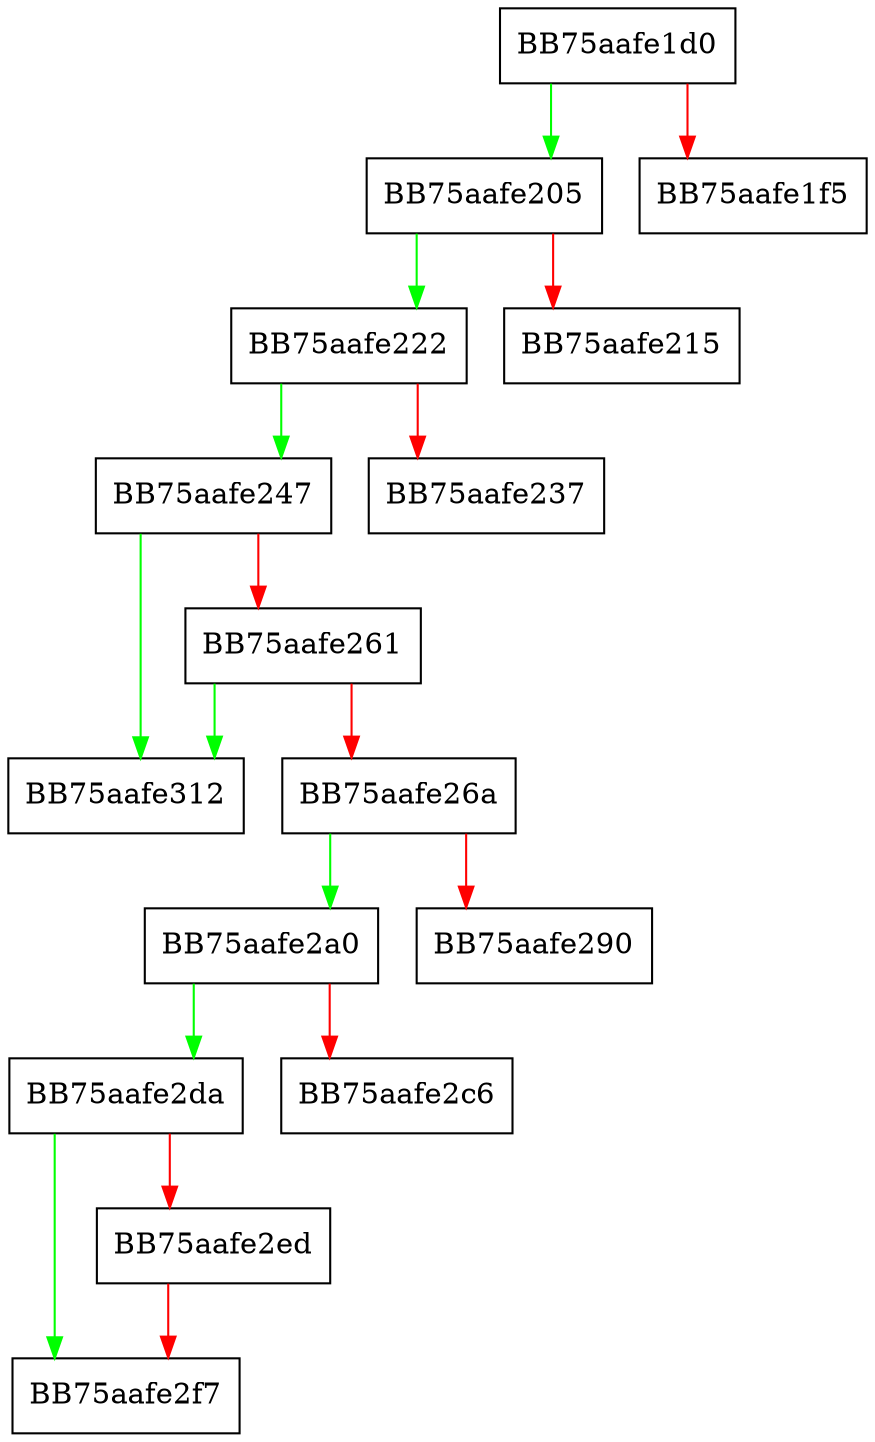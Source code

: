 digraph macho_lua_api_GetEntryPoint {
  node [shape="box"];
  graph [splines=ortho];
  BB75aafe1d0 -> BB75aafe205 [color="green"];
  BB75aafe1d0 -> BB75aafe1f5 [color="red"];
  BB75aafe205 -> BB75aafe222 [color="green"];
  BB75aafe205 -> BB75aafe215 [color="red"];
  BB75aafe222 -> BB75aafe247 [color="green"];
  BB75aafe222 -> BB75aafe237 [color="red"];
  BB75aafe247 -> BB75aafe312 [color="green"];
  BB75aafe247 -> BB75aafe261 [color="red"];
  BB75aafe261 -> BB75aafe312 [color="green"];
  BB75aafe261 -> BB75aafe26a [color="red"];
  BB75aafe26a -> BB75aafe2a0 [color="green"];
  BB75aafe26a -> BB75aafe290 [color="red"];
  BB75aafe2a0 -> BB75aafe2da [color="green"];
  BB75aafe2a0 -> BB75aafe2c6 [color="red"];
  BB75aafe2da -> BB75aafe2f7 [color="green"];
  BB75aafe2da -> BB75aafe2ed [color="red"];
  BB75aafe2ed -> BB75aafe2f7 [color="red"];
}